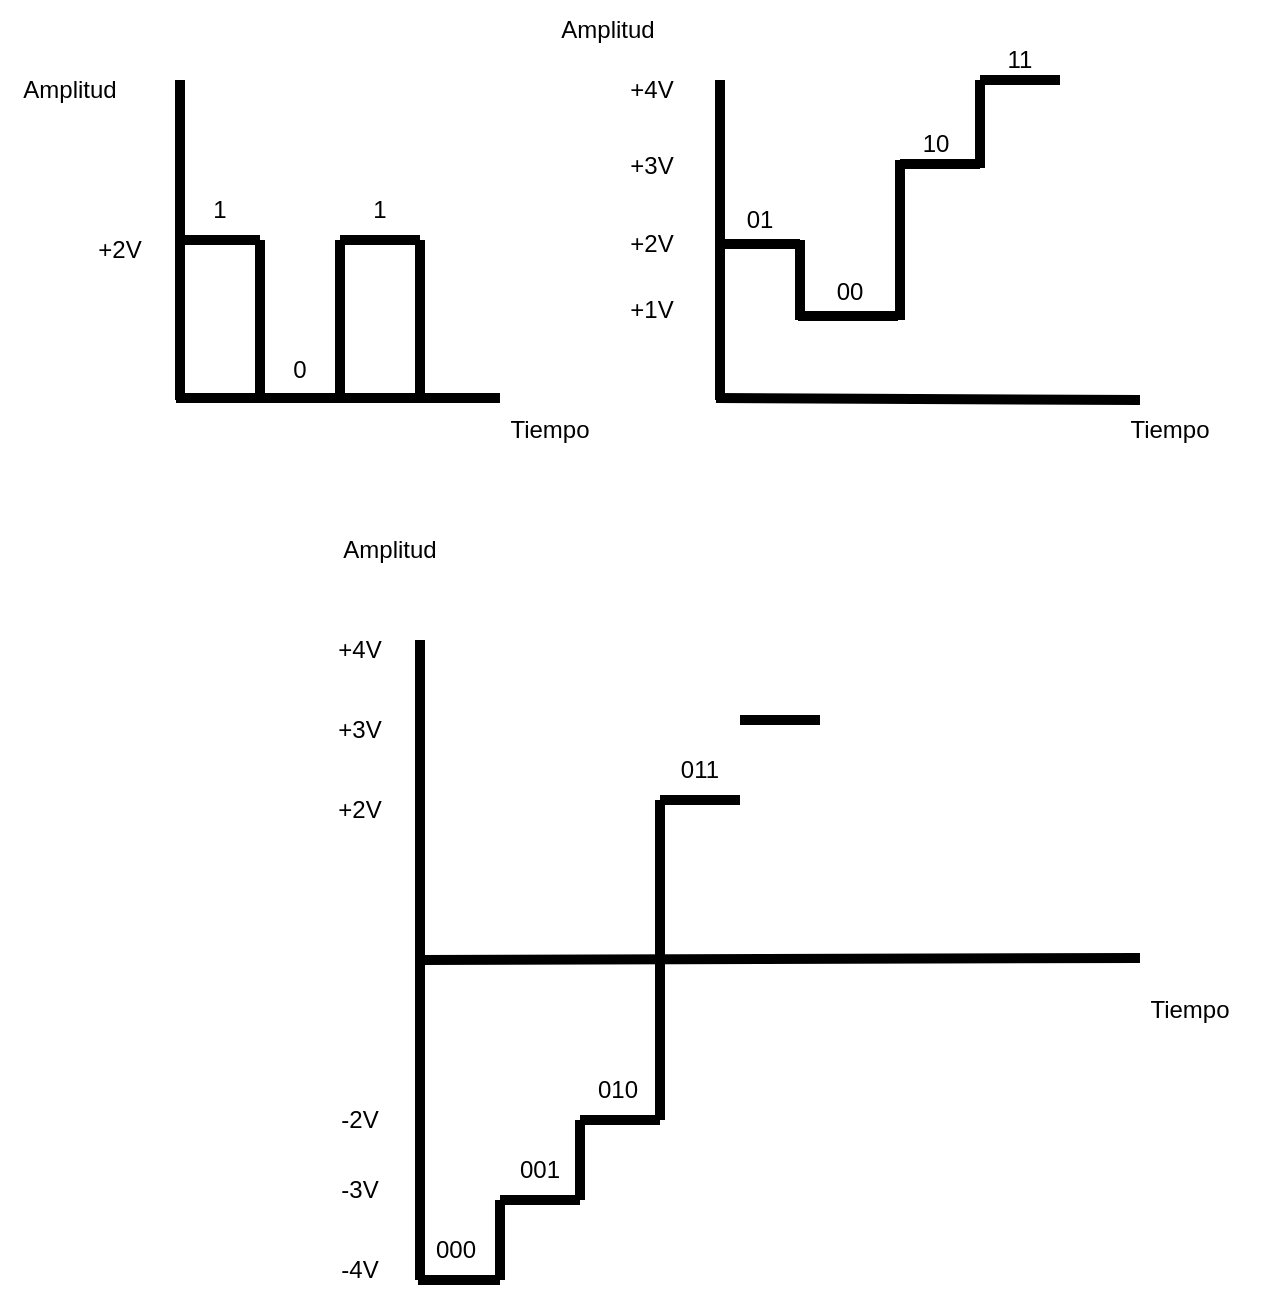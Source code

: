 <mxfile version="24.3.1" type="github">
  <diagram name="Página-1" id="old6SK7ndZaDGTyWusC7">
    <mxGraphModel dx="352" dy="203" grid="1" gridSize="10" guides="1" tooltips="1" connect="1" arrows="1" fold="1" page="1" pageScale="1" pageWidth="827" pageHeight="1169" math="0" shadow="0">
      <root>
        <mxCell id="0" />
        <mxCell id="1" parent="0" />
        <mxCell id="NvW7oGQc3jQYo2cIOUtF-1" value="" style="endArrow=none;html=1;rounded=0;strokeWidth=5;" edge="1" parent="1">
          <mxGeometry width="50" height="50" relative="1" as="geometry">
            <mxPoint x="200" y="240" as="sourcePoint" />
            <mxPoint x="200" y="80" as="targetPoint" />
          </mxGeometry>
        </mxCell>
        <mxCell id="NvW7oGQc3jQYo2cIOUtF-2" value="" style="endArrow=none;html=1;rounded=0;strokeWidth=5;" edge="1" parent="1">
          <mxGeometry width="50" height="50" relative="1" as="geometry">
            <mxPoint x="198" y="239" as="sourcePoint" />
            <mxPoint x="360" y="239" as="targetPoint" />
          </mxGeometry>
        </mxCell>
        <mxCell id="NvW7oGQc3jQYo2cIOUtF-3" value="Amplitud" style="text;html=1;align=center;verticalAlign=middle;whiteSpace=wrap;rounded=0;" vertex="1" parent="1">
          <mxGeometry x="110" y="70" width="70" height="30" as="geometry" />
        </mxCell>
        <mxCell id="NvW7oGQc3jQYo2cIOUtF-4" value="Tiempo" style="text;html=1;align=center;verticalAlign=middle;whiteSpace=wrap;rounded=0;" vertex="1" parent="1">
          <mxGeometry x="350" y="240" width="70" height="30" as="geometry" />
        </mxCell>
        <mxCell id="NvW7oGQc3jQYo2cIOUtF-5" value="" style="endArrow=none;html=1;rounded=0;strokeWidth=5;" edge="1" parent="1">
          <mxGeometry width="50" height="50" relative="1" as="geometry">
            <mxPoint x="200" y="160" as="sourcePoint" />
            <mxPoint x="240" y="160" as="targetPoint" />
          </mxGeometry>
        </mxCell>
        <mxCell id="NvW7oGQc3jQYo2cIOUtF-6" value="" style="endArrow=none;html=1;rounded=0;strokeWidth=5;" edge="1" parent="1">
          <mxGeometry width="50" height="50" relative="1" as="geometry">
            <mxPoint x="280" y="160" as="sourcePoint" />
            <mxPoint x="320" y="160" as="targetPoint" />
          </mxGeometry>
        </mxCell>
        <mxCell id="NvW7oGQc3jQYo2cIOUtF-7" value="" style="endArrow=none;html=1;rounded=0;strokeWidth=5;" edge="1" parent="1">
          <mxGeometry width="50" height="50" relative="1" as="geometry">
            <mxPoint x="240" y="160" as="sourcePoint" />
            <mxPoint x="240" y="240" as="targetPoint" />
          </mxGeometry>
        </mxCell>
        <mxCell id="NvW7oGQc3jQYo2cIOUtF-8" value="" style="endArrow=none;html=1;rounded=0;strokeWidth=5;" edge="1" parent="1">
          <mxGeometry width="50" height="50" relative="1" as="geometry">
            <mxPoint x="280" y="160" as="sourcePoint" />
            <mxPoint x="280" y="240" as="targetPoint" />
          </mxGeometry>
        </mxCell>
        <mxCell id="NvW7oGQc3jQYo2cIOUtF-9" value="" style="endArrow=none;html=1;rounded=0;strokeWidth=5;" edge="1" parent="1">
          <mxGeometry width="50" height="50" relative="1" as="geometry">
            <mxPoint x="320" y="160" as="sourcePoint" />
            <mxPoint x="320" y="240" as="targetPoint" />
          </mxGeometry>
        </mxCell>
        <mxCell id="NvW7oGQc3jQYo2cIOUtF-10" value="+2V" style="text;html=1;align=center;verticalAlign=middle;whiteSpace=wrap;rounded=0;" vertex="1" parent="1">
          <mxGeometry x="140" y="150" width="60" height="30" as="geometry" />
        </mxCell>
        <mxCell id="NvW7oGQc3jQYo2cIOUtF-11" value="1" style="text;html=1;align=center;verticalAlign=middle;whiteSpace=wrap;rounded=0;" vertex="1" parent="1">
          <mxGeometry x="190" y="130" width="60" height="30" as="geometry" />
        </mxCell>
        <mxCell id="NvW7oGQc3jQYo2cIOUtF-12" value="0" style="text;html=1;align=center;verticalAlign=middle;whiteSpace=wrap;rounded=0;" vertex="1" parent="1">
          <mxGeometry x="230" y="210" width="60" height="30" as="geometry" />
        </mxCell>
        <mxCell id="NvW7oGQc3jQYo2cIOUtF-13" value="1" style="text;html=1;align=center;verticalAlign=middle;whiteSpace=wrap;rounded=0;" vertex="1" parent="1">
          <mxGeometry x="270" y="130" width="60" height="30" as="geometry" />
        </mxCell>
        <mxCell id="NvW7oGQc3jQYo2cIOUtF-27" value="" style="endArrow=none;html=1;rounded=0;strokeWidth=5;" edge="1" parent="1">
          <mxGeometry width="50" height="50" relative="1" as="geometry">
            <mxPoint x="470" y="240" as="sourcePoint" />
            <mxPoint x="470" y="80" as="targetPoint" />
          </mxGeometry>
        </mxCell>
        <mxCell id="NvW7oGQc3jQYo2cIOUtF-28" value="" style="endArrow=none;html=1;rounded=0;strokeWidth=5;" edge="1" parent="1">
          <mxGeometry width="50" height="50" relative="1" as="geometry">
            <mxPoint x="468" y="239" as="sourcePoint" />
            <mxPoint x="680" y="240" as="targetPoint" />
          </mxGeometry>
        </mxCell>
        <mxCell id="NvW7oGQc3jQYo2cIOUtF-29" value="Amplitud" style="text;html=1;align=center;verticalAlign=middle;whiteSpace=wrap;rounded=0;" vertex="1" parent="1">
          <mxGeometry x="379" y="40" width="70" height="30" as="geometry" />
        </mxCell>
        <mxCell id="NvW7oGQc3jQYo2cIOUtF-30" value="Tiempo" style="text;html=1;align=center;verticalAlign=middle;whiteSpace=wrap;rounded=0;" vertex="1" parent="1">
          <mxGeometry x="660" y="240" width="70" height="30" as="geometry" />
        </mxCell>
        <mxCell id="NvW7oGQc3jQYo2cIOUtF-31" value="" style="endArrow=none;html=1;rounded=0;strokeWidth=5;" edge="1" parent="1">
          <mxGeometry width="50" height="50" relative="1" as="geometry">
            <mxPoint x="470" y="162" as="sourcePoint" />
            <mxPoint x="510" y="162" as="targetPoint" />
          </mxGeometry>
        </mxCell>
        <mxCell id="NvW7oGQc3jQYo2cIOUtF-33" value="" style="endArrow=none;html=1;rounded=0;strokeWidth=5;" edge="1" parent="1">
          <mxGeometry width="50" height="50" relative="1" as="geometry">
            <mxPoint x="510" y="160" as="sourcePoint" />
            <mxPoint x="510" y="200" as="targetPoint" />
          </mxGeometry>
        </mxCell>
        <mxCell id="NvW7oGQc3jQYo2cIOUtF-34" value="" style="endArrow=none;html=1;rounded=0;strokeWidth=5;" edge="1" parent="1">
          <mxGeometry width="50" height="50" relative="1" as="geometry">
            <mxPoint x="560" y="120" as="sourcePoint" />
            <mxPoint x="560" y="200" as="targetPoint" />
          </mxGeometry>
        </mxCell>
        <mxCell id="NvW7oGQc3jQYo2cIOUtF-36" value="+2V" style="text;html=1;align=center;verticalAlign=middle;whiteSpace=wrap;rounded=0;" vertex="1" parent="1">
          <mxGeometry x="406" y="147" width="60" height="30" as="geometry" />
        </mxCell>
        <mxCell id="NvW7oGQc3jQYo2cIOUtF-38" value="00" style="text;html=1;align=center;verticalAlign=middle;whiteSpace=wrap;rounded=0;" vertex="1" parent="1">
          <mxGeometry x="520" y="171" width="30" height="30" as="geometry" />
        </mxCell>
        <mxCell id="NvW7oGQc3jQYo2cIOUtF-40" value="+3V" style="text;html=1;align=center;verticalAlign=middle;whiteSpace=wrap;rounded=0;" vertex="1" parent="1">
          <mxGeometry x="406" y="108" width="60" height="30" as="geometry" />
        </mxCell>
        <mxCell id="NvW7oGQc3jQYo2cIOUtF-41" value="01" style="text;html=1;align=center;verticalAlign=middle;whiteSpace=wrap;rounded=0;" vertex="1" parent="1">
          <mxGeometry x="460" y="135" width="60" height="30" as="geometry" />
        </mxCell>
        <mxCell id="NvW7oGQc3jQYo2cIOUtF-44" value="" style="endArrow=none;html=1;rounded=0;strokeWidth=5;" edge="1" parent="1">
          <mxGeometry width="50" height="50" relative="1" as="geometry">
            <mxPoint x="560" y="122" as="sourcePoint" />
            <mxPoint x="600" y="122" as="targetPoint" />
          </mxGeometry>
        </mxCell>
        <mxCell id="NvW7oGQc3jQYo2cIOUtF-45" value="10" style="text;html=1;align=center;verticalAlign=middle;whiteSpace=wrap;rounded=0;" vertex="1" parent="1">
          <mxGeometry x="548" y="97" width="60" height="30" as="geometry" />
        </mxCell>
        <mxCell id="NvW7oGQc3jQYo2cIOUtF-46" value="" style="endArrow=none;html=1;rounded=0;strokeWidth=5;" edge="1" parent="1">
          <mxGeometry width="50" height="50" relative="1" as="geometry">
            <mxPoint x="600" y="124" as="sourcePoint" />
            <mxPoint x="600" y="80" as="targetPoint" />
          </mxGeometry>
        </mxCell>
        <mxCell id="NvW7oGQc3jQYo2cIOUtF-49" value="" style="endArrow=none;html=1;rounded=0;strokeWidth=5;" edge="1" parent="1">
          <mxGeometry width="50" height="50" relative="1" as="geometry">
            <mxPoint x="600" y="80" as="sourcePoint" />
            <mxPoint x="640" y="80" as="targetPoint" />
          </mxGeometry>
        </mxCell>
        <mxCell id="NvW7oGQc3jQYo2cIOUtF-51" value="11" style="text;html=1;align=center;verticalAlign=middle;whiteSpace=wrap;rounded=0;" vertex="1" parent="1">
          <mxGeometry x="590" y="55" width="60" height="30" as="geometry" />
        </mxCell>
        <mxCell id="NvW7oGQc3jQYo2cIOUtF-52" value="+4V" style="text;html=1;align=center;verticalAlign=middle;whiteSpace=wrap;rounded=0;" vertex="1" parent="1">
          <mxGeometry x="406" y="70" width="60" height="30" as="geometry" />
        </mxCell>
        <mxCell id="NvW7oGQc3jQYo2cIOUtF-85" value="" style="endArrow=none;html=1;rounded=0;strokeWidth=5;" edge="1" parent="1">
          <mxGeometry width="50" height="50" relative="1" as="geometry">
            <mxPoint x="320" y="520" as="sourcePoint" />
            <mxPoint x="320" y="360" as="targetPoint" />
          </mxGeometry>
        </mxCell>
        <mxCell id="NvW7oGQc3jQYo2cIOUtF-86" value="" style="endArrow=none;html=1;rounded=0;strokeWidth=5;" edge="1" parent="1">
          <mxGeometry width="50" height="50" relative="1" as="geometry">
            <mxPoint x="320" y="520" as="sourcePoint" />
            <mxPoint x="680" y="519" as="targetPoint" />
          </mxGeometry>
        </mxCell>
        <mxCell id="NvW7oGQc3jQYo2cIOUtF-87" value="Tiempo" style="text;html=1;align=center;verticalAlign=middle;whiteSpace=wrap;rounded=0;" vertex="1" parent="1">
          <mxGeometry x="670" y="530" width="70" height="30" as="geometry" />
        </mxCell>
        <mxCell id="NvW7oGQc3jQYo2cIOUtF-89" value="" style="endArrow=none;html=1;rounded=0;strokeWidth=5;" edge="1" parent="1">
          <mxGeometry width="50" height="50" relative="1" as="geometry">
            <mxPoint x="360" y="640" as="sourcePoint" />
            <mxPoint x="360" y="680" as="targetPoint" />
          </mxGeometry>
        </mxCell>
        <mxCell id="NvW7oGQc3jQYo2cIOUtF-91" value="+2V" style="text;html=1;align=center;verticalAlign=middle;whiteSpace=wrap;rounded=0;" vertex="1" parent="1">
          <mxGeometry x="260" y="430" width="60" height="30" as="geometry" />
        </mxCell>
        <mxCell id="NvW7oGQc3jQYo2cIOUtF-93" value="+3V" style="text;html=1;align=center;verticalAlign=middle;whiteSpace=wrap;rounded=0;" vertex="1" parent="1">
          <mxGeometry x="260" y="390" width="60" height="30" as="geometry" />
        </mxCell>
        <mxCell id="NvW7oGQc3jQYo2cIOUtF-100" value="+4V" style="text;html=1;align=center;verticalAlign=middle;whiteSpace=wrap;rounded=0;" vertex="1" parent="1">
          <mxGeometry x="260" y="350" width="60" height="30" as="geometry" />
        </mxCell>
        <mxCell id="NvW7oGQc3jQYo2cIOUtF-101" value="Amplitud" style="text;html=1;align=center;verticalAlign=middle;whiteSpace=wrap;rounded=0;" vertex="1" parent="1">
          <mxGeometry x="270" y="300" width="70" height="30" as="geometry" />
        </mxCell>
        <mxCell id="NvW7oGQc3jQYo2cIOUtF-102" value="" style="endArrow=none;html=1;rounded=0;strokeWidth=5;" edge="1" parent="1">
          <mxGeometry width="50" height="50" relative="1" as="geometry">
            <mxPoint x="320" y="680" as="sourcePoint" />
            <mxPoint x="320" y="520" as="targetPoint" />
          </mxGeometry>
        </mxCell>
        <mxCell id="NvW7oGQc3jQYo2cIOUtF-103" value="" style="endArrow=none;html=1;rounded=0;strokeWidth=5;" edge="1" parent="1">
          <mxGeometry width="50" height="50" relative="1" as="geometry">
            <mxPoint x="319" y="680" as="sourcePoint" />
            <mxPoint x="360" y="680" as="targetPoint" />
          </mxGeometry>
        </mxCell>
        <mxCell id="NvW7oGQc3jQYo2cIOUtF-104" value="" style="endArrow=none;html=1;rounded=0;strokeWidth=5;" edge="1" parent="1">
          <mxGeometry width="50" height="50" relative="1" as="geometry">
            <mxPoint x="360" y="640" as="sourcePoint" />
            <mxPoint x="400" y="640" as="targetPoint" />
          </mxGeometry>
        </mxCell>
        <mxCell id="NvW7oGQc3jQYo2cIOUtF-105" value="" style="endArrow=none;html=1;rounded=0;strokeWidth=5;" edge="1" parent="1">
          <mxGeometry width="50" height="50" relative="1" as="geometry">
            <mxPoint x="400" y="600" as="sourcePoint" />
            <mxPoint x="440" y="600" as="targetPoint" />
          </mxGeometry>
        </mxCell>
        <mxCell id="NvW7oGQc3jQYo2cIOUtF-106" value="-2V" style="text;html=1;align=center;verticalAlign=middle;whiteSpace=wrap;rounded=0;" vertex="1" parent="1">
          <mxGeometry x="260" y="585" width="60" height="30" as="geometry" />
        </mxCell>
        <mxCell id="NvW7oGQc3jQYo2cIOUtF-107" value="-3V" style="text;html=1;align=center;verticalAlign=middle;whiteSpace=wrap;rounded=0;" vertex="1" parent="1">
          <mxGeometry x="260" y="620" width="60" height="30" as="geometry" />
        </mxCell>
        <mxCell id="NvW7oGQc3jQYo2cIOUtF-109" value="-4V" style="text;html=1;align=center;verticalAlign=middle;whiteSpace=wrap;rounded=0;" vertex="1" parent="1">
          <mxGeometry x="260" y="660" width="60" height="30" as="geometry" />
        </mxCell>
        <mxCell id="NvW7oGQc3jQYo2cIOUtF-112" value="000" style="text;html=1;align=center;verticalAlign=middle;whiteSpace=wrap;rounded=0;" vertex="1" parent="1">
          <mxGeometry x="307.5" y="650" width="60" height="30" as="geometry" />
        </mxCell>
        <mxCell id="NvW7oGQc3jQYo2cIOUtF-113" value="001" style="text;html=1;align=center;verticalAlign=middle;whiteSpace=wrap;rounded=0;" vertex="1" parent="1">
          <mxGeometry x="350" y="610" width="60" height="30" as="geometry" />
        </mxCell>
        <mxCell id="NvW7oGQc3jQYo2cIOUtF-114" value="" style="endArrow=none;html=1;rounded=0;strokeWidth=5;" edge="1" parent="1">
          <mxGeometry width="50" height="50" relative="1" as="geometry">
            <mxPoint x="400" y="600" as="sourcePoint" />
            <mxPoint x="400" y="640" as="targetPoint" />
          </mxGeometry>
        </mxCell>
        <mxCell id="NvW7oGQc3jQYo2cIOUtF-115" value="" style="endArrow=none;html=1;rounded=0;strokeWidth=5;" edge="1" parent="1">
          <mxGeometry width="50" height="50" relative="1" as="geometry">
            <mxPoint x="440" y="440" as="sourcePoint" />
            <mxPoint x="440" y="600" as="targetPoint" />
          </mxGeometry>
        </mxCell>
        <mxCell id="NvW7oGQc3jQYo2cIOUtF-116" value="010" style="text;html=1;align=center;verticalAlign=middle;whiteSpace=wrap;rounded=0;" vertex="1" parent="1">
          <mxGeometry x="389" y="570" width="60" height="30" as="geometry" />
        </mxCell>
        <mxCell id="NvW7oGQc3jQYo2cIOUtF-117" value="" style="endArrow=none;html=1;rounded=0;strokeWidth=5;" edge="1" parent="1">
          <mxGeometry width="50" height="50" relative="1" as="geometry">
            <mxPoint x="440" y="440" as="sourcePoint" />
            <mxPoint x="480" y="440" as="targetPoint" />
          </mxGeometry>
        </mxCell>
        <mxCell id="NvW7oGQc3jQYo2cIOUtF-118" value="011" style="text;html=1;align=center;verticalAlign=middle;whiteSpace=wrap;rounded=0;" vertex="1" parent="1">
          <mxGeometry x="430" y="410" width="60" height="30" as="geometry" />
        </mxCell>
        <mxCell id="NvW7oGQc3jQYo2cIOUtF-119" value="" style="endArrow=none;html=1;rounded=0;strokeWidth=5;" edge="1" parent="1">
          <mxGeometry width="50" height="50" relative="1" as="geometry">
            <mxPoint x="480" y="400" as="sourcePoint" />
            <mxPoint x="520" y="400" as="targetPoint" />
          </mxGeometry>
        </mxCell>
        <mxCell id="NvW7oGQc3jQYo2cIOUtF-120" value="+1V" style="text;html=1;align=center;verticalAlign=middle;whiteSpace=wrap;rounded=0;" vertex="1" parent="1">
          <mxGeometry x="406" y="180" width="60" height="30" as="geometry" />
        </mxCell>
        <mxCell id="NvW7oGQc3jQYo2cIOUtF-121" value="" style="endArrow=none;html=1;rounded=0;strokeWidth=5;" edge="1" parent="1">
          <mxGeometry width="50" height="50" relative="1" as="geometry">
            <mxPoint x="509" y="198" as="sourcePoint" />
            <mxPoint x="559" y="198" as="targetPoint" />
          </mxGeometry>
        </mxCell>
      </root>
    </mxGraphModel>
  </diagram>
</mxfile>
